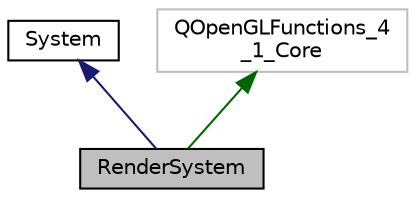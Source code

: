 digraph "RenderSystem"
{
  edge [fontname="Helvetica",fontsize="10",labelfontname="Helvetica",labelfontsize="10"];
  node [fontname="Helvetica",fontsize="10",shape=record];
  Node0 [label="RenderSystem",height=0.2,width=0.4,color="black", fillcolor="grey75", style="filled", fontcolor="black"];
  Node1 -> Node0 [dir="back",color="midnightblue",fontsize="10",style="solid",fontname="Helvetica"];
  Node1 [label="System",height=0.2,width=0.4,color="black", fillcolor="white", style="filled",URL="$class_system.html"];
  Node2 -> Node0 [dir="back",color="darkgreen",fontsize="10",style="solid",fontname="Helvetica"];
  Node2 [label="QOpenGLFunctions_4\l_1_Core",height=0.2,width=0.4,color="grey75", fillcolor="white", style="filled"];
}
